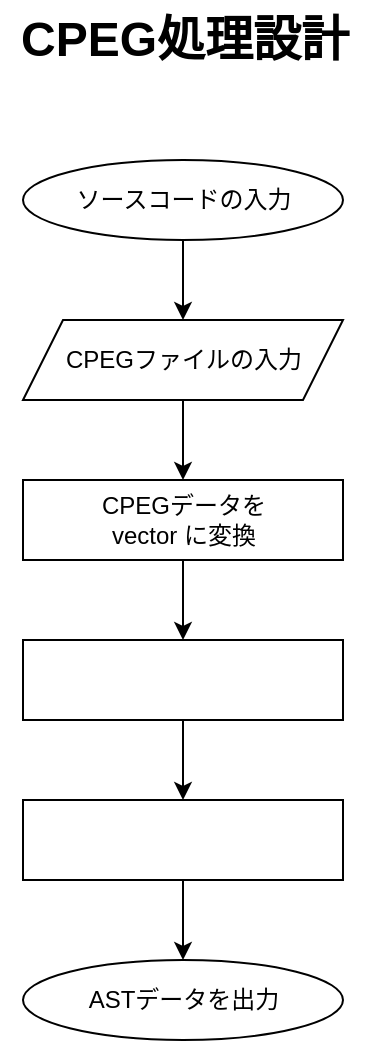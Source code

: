 <mxfile version="13.10.0" type="embed" pages="3">
    <diagram id="q1aZeH-5XRqBdud7kN8v" name="CPEG 処理設計">
        <mxGraphModel dx="1446" dy="1460" grid="1" gridSize="10" guides="1" tooltips="1" connect="1" arrows="1" fold="1" page="1" pageScale="1" pageWidth="827" pageHeight="1169" math="0" shadow="0">
            <root>
                <mxCell id="0"/>
                <mxCell id="1" parent="0"/>
                <mxCell id="2" value="CPEG処理設計" style="text;strokeColor=none;fillColor=none;html=1;fontSize=24;fontStyle=1;verticalAlign=middle;align=center;" parent="1" vertex="1">
                    <mxGeometry x="70" y="40" width="183" height="40" as="geometry"/>
                </mxCell>
                <mxCell id="15" style="edgeStyle=orthogonalEdgeStyle;rounded=0;orthogonalLoop=1;jettySize=auto;html=1;exitX=0.5;exitY=1;exitDx=0;exitDy=0;entryX=0.5;entryY=0;entryDx=0;entryDy=0;" parent="1" source="5" target="6" edge="1">
                    <mxGeometry relative="1" as="geometry"/>
                </mxCell>
                <mxCell id="5" value="CPEGデータを&lt;br&gt;vector に変換" style="rounded=0;whiteSpace=wrap;html=1;" parent="1" vertex="1">
                    <mxGeometry x="81.5" y="280" width="160" height="40" as="geometry"/>
                </mxCell>
                <mxCell id="16" style="edgeStyle=orthogonalEdgeStyle;rounded=0;orthogonalLoop=1;jettySize=auto;html=1;exitX=0.5;exitY=1;exitDx=0;exitDy=0;entryX=0.5;entryY=0;entryDx=0;entryDy=0;" parent="1" source="6" target="11" edge="1">
                    <mxGeometry relative="1" as="geometry"/>
                </mxCell>
                <mxCell id="6" value="" style="rounded=0;whiteSpace=wrap;html=1;" parent="1" vertex="1">
                    <mxGeometry x="81.5" y="360" width="160" height="40" as="geometry"/>
                </mxCell>
                <mxCell id="13" style="edgeStyle=orthogonalEdgeStyle;rounded=0;orthogonalLoop=1;jettySize=auto;html=1;exitX=0.5;exitY=1;exitDx=0;exitDy=0;entryX=0.5;entryY=0;entryDx=0;entryDy=0;" parent="1" source="7" target="8" edge="1">
                    <mxGeometry relative="1" as="geometry"/>
                </mxCell>
                <mxCell id="7" value="ソースコードの入力" style="ellipse;whiteSpace=wrap;html=1;" parent="1" vertex="1">
                    <mxGeometry x="81.5" y="120" width="160" height="40" as="geometry"/>
                </mxCell>
                <mxCell id="14" style="edgeStyle=orthogonalEdgeStyle;rounded=0;orthogonalLoop=1;jettySize=auto;html=1;exitX=0.5;exitY=1;exitDx=0;exitDy=0;entryX=0.5;entryY=0;entryDx=0;entryDy=0;" parent="1" source="8" target="5" edge="1">
                    <mxGeometry relative="1" as="geometry"/>
                </mxCell>
                <mxCell id="8" value="CPEGファイルの入力" style="shape=parallelogram;perimeter=parallelogramPerimeter;whiteSpace=wrap;html=1;fixedSize=1;" parent="1" vertex="1">
                    <mxGeometry x="81.5" y="200" width="160" height="40" as="geometry"/>
                </mxCell>
                <mxCell id="9" value="ASTデータを出力" style="ellipse;whiteSpace=wrap;html=1;" parent="1" vertex="1">
                    <mxGeometry x="81.5" y="520" width="160" height="40" as="geometry"/>
                </mxCell>
                <mxCell id="17" style="edgeStyle=orthogonalEdgeStyle;rounded=0;orthogonalLoop=1;jettySize=auto;html=1;exitX=0.5;exitY=1;exitDx=0;exitDy=0;entryX=0.5;entryY=0;entryDx=0;entryDy=0;" parent="1" source="11" target="9" edge="1">
                    <mxGeometry relative="1" as="geometry"/>
                </mxCell>
                <mxCell id="11" value="" style="rounded=0;whiteSpace=wrap;html=1;" parent="1" vertex="1">
                    <mxGeometry x="81.5" y="440" width="160" height="40" as="geometry"/>
                </mxCell>
            </root>
        </mxGraphModel>
    </diagram>
    <diagram id="ey4ayXqnQ49ncomb8_LR" name="ソースコード解析">
        <mxGraphModel dx="506" dy="511" grid="1" gridSize="10" guides="1" tooltips="1" connect="1" arrows="1" fold="1" page="1" pageScale="1" pageWidth="827" pageHeight="1169" math="0" shadow="0">
            <root>
                <mxCell id="-W-oaMJPA5ixfYgVBS2u-0"/>
                <mxCell id="-W-oaMJPA5ixfYgVBS2u-1" parent="-W-oaMJPA5ixfYgVBS2u-0"/>
                <mxCell id="ZpR9ffp_hos06E36YXGE-16" value="ソースコード解析" style="text;strokeColor=none;fillColor=none;html=1;fontSize=24;fontStyle=1;verticalAlign=middle;align=center;" parent="-W-oaMJPA5ixfYgVBS2u-1" vertex="1">
                    <mxGeometry x="139.25" y="40" width="201.5" height="40" as="geometry"/>
                </mxCell>
                <mxCell id="ZpR9ffp_hos06E36YXGE-17" style="edgeStyle=orthogonalEdgeStyle;rounded=0;orthogonalLoop=1;jettySize=auto;html=1;exitX=0.5;exitY=1;exitDx=0;exitDy=0;entryX=0.5;entryY=0;entryDx=0;entryDy=0;" parent="-W-oaMJPA5ixfYgVBS2u-1" source="ZpR9ffp_hos06E36YXGE-18" target="ZpR9ffp_hos06E36YXGE-21" edge="1">
                    <mxGeometry relative="1" as="geometry">
                        <mxPoint x="240" y="200" as="targetPoint"/>
                    </mxGeometry>
                </mxCell>
                <mxCell id="ZpR9ffp_hos06E36YXGE-18" value="ソースコード / CPEGデータの入力" style="ellipse;whiteSpace=wrap;html=1;" parent="-W-oaMJPA5ixfYgVBS2u-1" vertex="1">
                    <mxGeometry x="120" y="120" width="240" height="40" as="geometry"/>
                </mxCell>
                <mxCell id="ZpR9ffp_hos06E36YXGE-19" value="ASTデータを出力" style="ellipse;whiteSpace=wrap;html=1;" parent="-W-oaMJPA5ixfYgVBS2u-1" vertex="1">
                    <mxGeometry x="160" y="680" width="160" height="40" as="geometry"/>
                </mxCell>
                <mxCell id="ttiARwPUpG3p298VFzBx-0" style="edgeStyle=orthogonalEdgeStyle;rounded=0;orthogonalLoop=1;jettySize=auto;html=1;exitX=0.5;exitY=1;exitDx=0;exitDy=0;entryX=0.5;entryY=1;entryDx=0;entryDy=0;" parent="-W-oaMJPA5ixfYgVBS2u-1" source="ZpR9ffp_hos06E36YXGE-20" target="ZpR9ffp_hos06E36YXGE-25" edge="1">
                    <mxGeometry relative="1" as="geometry"/>
                </mxCell>
                <mxCell id="ZpR9ffp_hos06E36YXGE-20" value="次の構文プロパティに移る" style="rounded=0;whiteSpace=wrap;html=1;" parent="-W-oaMJPA5ixfYgVBS2u-1" vertex="1">
                    <mxGeometry x="160" y="440" width="160" height="40" as="geometry"/>
                </mxCell>
                <mxCell id="ttiARwPUpG3p298VFzBx-1" style="edgeStyle=orthogonalEdgeStyle;rounded=0;orthogonalLoop=1;jettySize=auto;html=1;exitX=0.5;exitY=1;exitDx=0;exitDy=0;entryX=0.5;entryY=0;entryDx=0;entryDy=0;" parent="-W-oaMJPA5ixfYgVBS2u-1" source="ZpR9ffp_hos06E36YXGE-21" target="ZpR9ffp_hos06E36YXGE-26" edge="1">
                    <mxGeometry relative="1" as="geometry"/>
                </mxCell>
                <mxCell id="ZpR9ffp_hos06E36YXGE-21" value="&lt;span&gt;ソースコードの&lt;/span&gt;&lt;span&gt;最後に到達したか&lt;/span&gt;" style="shape=loopLimit;whiteSpace=wrap;html=1;" parent="-W-oaMJPA5ixfYgVBS2u-1" vertex="1">
                    <mxGeometry x="120" y="200" width="240" height="40" as="geometry"/>
                </mxCell>
                <mxCell id="ZpR9ffp_hos06E36YXGE-22" style="edgeStyle=orthogonalEdgeStyle;rounded=0;orthogonalLoop=1;jettySize=auto;html=1;exitX=0.5;exitY=0;exitDx=0;exitDy=0;entryX=0.5;entryY=0;entryDx=0;entryDy=0;" parent="-W-oaMJPA5ixfYgVBS2u-1" source="ZpR9ffp_hos06E36YXGE-23" target="ZpR9ffp_hos06E36YXGE-19" edge="1">
                    <mxGeometry relative="1" as="geometry"/>
                </mxCell>
                <mxCell id="ZpR9ffp_hos06E36YXGE-23" value="&lt;span&gt;ソースコードの&lt;/span&gt;&lt;span&gt;最後に到達したか&lt;/span&gt;" style="shape=loopLimit;whiteSpace=wrap;html=1;direction=west;" parent="-W-oaMJPA5ixfYgVBS2u-1" vertex="1">
                    <mxGeometry x="120" y="600" width="240" height="40" as="geometry"/>
                </mxCell>
                <mxCell id="ZpR9ffp_hos06E36YXGE-24" style="edgeStyle=orthogonalEdgeStyle;rounded=0;orthogonalLoop=1;jettySize=auto;html=1;exitX=0.5;exitY=0;exitDx=0;exitDy=0;entryX=0.5;entryY=1;entryDx=0;entryDy=0;" parent="-W-oaMJPA5ixfYgVBS2u-1" source="ZpR9ffp_hos06E36YXGE-25" target="ZpR9ffp_hos06E36YXGE-23" edge="1">
                    <mxGeometry relative="1" as="geometry"/>
                </mxCell>
                <mxCell id="ZpR9ffp_hos06E36YXGE-25" value="構文プロパティをすべて検査したか" style="shape=loopLimit;whiteSpace=wrap;html=1;direction=west;" parent="-W-oaMJPA5ixfYgVBS2u-1" vertex="1">
                    <mxGeometry x="120" y="520" width="240" height="40" as="geometry"/>
                </mxCell>
                <mxCell id="ttiARwPUpG3p298VFzBx-2" style="edgeStyle=orthogonalEdgeStyle;rounded=0;orthogonalLoop=1;jettySize=auto;html=1;exitX=0.5;exitY=1;exitDx=0;exitDy=0;" parent="-W-oaMJPA5ixfYgVBS2u-1" source="ZpR9ffp_hos06E36YXGE-26" target="ZpR9ffp_hos06E36YXGE-29" edge="1">
                    <mxGeometry relative="1" as="geometry"/>
                </mxCell>
                <mxCell id="ZpR9ffp_hos06E36YXGE-26" value="構文プロパティをすべて検査したか" style="shape=loopLimit;whiteSpace=wrap;html=1;" parent="-W-oaMJPA5ixfYgVBS2u-1" vertex="1">
                    <mxGeometry x="120" y="280" width="240" height="40" as="geometry"/>
                </mxCell>
                <mxCell id="ZpR9ffp_hos06E36YXGE-27" value="No" style="edgeStyle=orthogonalEdgeStyle;rounded=0;orthogonalLoop=1;jettySize=auto;html=1;entryX=0.5;entryY=0;entryDx=0;entryDy=0;" parent="-W-oaMJPA5ixfYgVBS2u-1" source="ZpR9ffp_hos06E36YXGE-29" target="ZpR9ffp_hos06E36YXGE-20" edge="1">
                    <mxGeometry relative="1" as="geometry">
                        <mxPoint x="240" y="440.0" as="targetPoint"/>
                    </mxGeometry>
                </mxCell>
                <mxCell id="ZpR9ffp_hos06E36YXGE-28" value="Yes" style="edgeStyle=orthogonalEdgeStyle;rounded=0;orthogonalLoop=1;jettySize=auto;html=1;exitX=0;exitY=0.5;exitDx=0;exitDy=0;entryX=1;entryY=0.5;entryDx=0;entryDy=0;" parent="-W-oaMJPA5ixfYgVBS2u-1" source="ZpR9ffp_hos06E36YXGE-29" target="ZpR9ffp_hos06E36YXGE-23" edge="1">
                    <mxGeometry relative="1" as="geometry">
                        <Array as="points">
                            <mxPoint x="80" y="380"/>
                            <mxPoint x="80" y="620"/>
                        </Array>
                    </mxGeometry>
                </mxCell>
                <mxCell id="ZpR9ffp_hos06E36YXGE-29" value="構文がマッチするか" style="rhombus;whiteSpace=wrap;html=1;" parent="-W-oaMJPA5ixfYgVBS2u-1" vertex="1">
                    <mxGeometry x="120" y="360" width="240" height="40" as="geometry"/>
                </mxCell>
            </root>
        </mxGraphModel>
    </diagram>
    <diagram id="cNnxBmt0wO4B0xi4A1Ci" name="構文検査">
        &#xa;
        <mxGraphModel dx="726" dy="571" grid="1" gridSize="10" guides="1" tooltips="1" connect="1" arrows="1" fold="1" page="1" pageScale="1" pageWidth="827" pageHeight="1169" math="0" shadow="0">
            &#xa;
            <root>
                &#xa;
                <mxCell id="LoXLIM_I-N9jNX3oDW4b-0"/>
                &#xa;
                <mxCell id="LoXLIM_I-N9jNX3oDW4b-1" parent="LoXLIM_I-N9jNX3oDW4b-0"/>
                &#xa;
                <mxCell id="VgATvjHYDXVEwVSypZm0-4" value="ソースコード解析" style="text;strokeColor=none;fillColor=none;html=1;fontSize=24;fontStyle=1;verticalAlign=middle;align=center;" vertex="1" parent="LoXLIM_I-N9jNX3oDW4b-1">
                    &#xa;
                    <mxGeometry x="139.25" y="40" width="201.5" height="40" as="geometry"/>
                    &#xa;
                </mxCell>
                &#xa;
                <mxCell id="VgATvjHYDXVEwVSypZm0-5" style="edgeStyle=orthogonalEdgeStyle;rounded=0;orthogonalLoop=1;jettySize=auto;html=1;exitX=0.5;exitY=1;exitDx=0;exitDy=0;entryX=0.5;entryY=0;entryDx=0;entryDy=0;" edge="1" parent="LoXLIM_I-N9jNX3oDW4b-1" source="VgATvjHYDXVEwVSypZm0-6" target="VgATvjHYDXVEwVSypZm0-7">
                    &#xa;
                    <mxGeometry relative="1" as="geometry">
                        &#xa;
                        <mxPoint x="240" y="200" as="targetPoint"/>
                        &#xa;
                    </mxGeometry>
                    &#xa;
                </mxCell>
                &#xa;
                <mxCell id="VgATvjHYDXVEwVSypZm0-6" value="ソースコード, 開始インデックス,&lt;br&gt;構文プロパティの入力" style="ellipse;whiteSpace=wrap;html=1;" vertex="1" parent="LoXLIM_I-N9jNX3oDW4b-1">
                    &#xa;
                    <mxGeometry x="120" y="120" width="240" height="40" as="geometry"/>
                    &#xa;
                </mxCell>
                &#xa;
                <mxCell id="VgATvjHYDXVEwVSypZm0-7" value="構文プロパティの検査が終了したか" style="shape=loopLimit;whiteSpace=wrap;html=1;" vertex="1" parent="LoXLIM_I-N9jNX3oDW4b-1">
                    &#xa;
                    <mxGeometry x="120" y="200" width="240" height="40" as="geometry"/>
                    &#xa;
                </mxCell>
                &#xa;
                <mxCell id="VgATvjHYDXVEwVSypZm0-8" value="構文プロパティの検査が終了したか" style="shape=loopLimit;whiteSpace=wrap;html=1;direction=west;" vertex="1" parent="LoXLIM_I-N9jNX3oDW4b-1">
                    &#xa;
                    <mxGeometry x="120" y="760" width="240" height="40" as="geometry"/>
                    &#xa;
                </mxCell>
                &#xa;
                <mxCell id="VgATvjHYDXVEwVSypZm0-9" value="" style="rounded=0;whiteSpace=wrap;html=1;" vertex="1" parent="LoXLIM_I-N9jNX3oDW4b-1">
                    &#xa;
                    <mxGeometry x="160" y="440" width="160" height="40" as="geometry"/>
                    &#xa;
                </mxCell>
                &#xa;
                <mxCell id="VgATvjHYDXVEwVSypZm0-10" value="「選択」ブロック内の検査が終了したか" style="shape=loopLimit;whiteSpace=wrap;html=1;" vertex="1" parent="LoXLIM_I-N9jNX3oDW4b-1">
                    &#xa;
                    <mxGeometry x="120" y="280" width="240" height="40" as="geometry"/>
                    &#xa;
                </mxCell>
                &#xa;
                <mxCell id="VgATvjHYDXVEwVSypZm0-11" value="「選択」ブロック内の検査が終了したか" style="shape=loopLimit;whiteSpace=wrap;html=1;direction=west;" vertex="1" parent="LoXLIM_I-N9jNX3oDW4b-1">
                    &#xa;
                    <mxGeometry x="120" y="680" width="240" height="40" as="geometry"/>
                    &#xa;
                </mxCell>
                &#xa;
                <mxCell id="VgATvjHYDXVEwVSypZm0-13" value="「連接」ブロック内の検査が終了したか" style="shape=loopLimit;whiteSpace=wrap;html=1;" vertex="1" parent="LoXLIM_I-N9jNX3oDW4b-1">
                    &#xa;
                    <mxGeometry x="120" y="360" width="240" height="40" as="geometry"/>
                    &#xa;
                </mxCell>
                &#xa;
                <mxCell id="VgATvjHYDXVEwVSypZm0-14" value="「連接」ブロック内の検査が終了したか" style="shape=loopLimit;whiteSpace=wrap;html=1;direction=west;" vertex="1" parent="LoXLIM_I-N9jNX3oDW4b-1">
                    &#xa;
                    <mxGeometry x="120" y="600" width="240" height="40" as="geometry"/>
                    &#xa;
                </mxCell>
                &#xa;
            </root>
            &#xa;
        </mxGraphModel>
        &#xa;
    </diagram>
</mxfile>